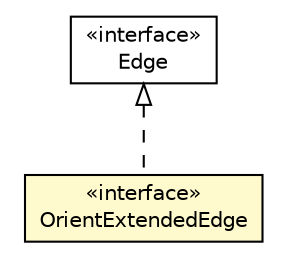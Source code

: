 #!/usr/local/bin/dot
#
# Class diagram 
# Generated by UMLGraph version R5_6-24-gf6e263 (http://www.umlgraph.org/)
#

digraph G {
	edge [fontname="Helvetica",fontsize=10,labelfontname="Helvetica",labelfontsize=10];
	node [fontname="Helvetica",fontsize=10,shape=plaintext];
	nodesep=0.25;
	ranksep=0.5;
	// com.tinkerpop.blueprints.impls.orient.OrientExtendedEdge
	c8045428 [label=<<table title="com.tinkerpop.blueprints.impls.orient.OrientExtendedEdge" border="0" cellborder="1" cellspacing="0" cellpadding="2" port="p" bgcolor="lemonChiffon" href="./OrientExtendedEdge.html">
		<tr><td><table border="0" cellspacing="0" cellpadding="1">
<tr><td align="center" balign="center"> &#171;interface&#187; </td></tr>
<tr><td align="center" balign="center"> OrientExtendedEdge </td></tr>
		</table></td></tr>
		</table>>, URL="./OrientExtendedEdge.html", fontname="Helvetica", fontcolor="black", fontsize=10.0];
	//com.tinkerpop.blueprints.impls.orient.OrientExtendedEdge implements com.tinkerpop.blueprints.Edge
	c8045790:p -> c8045428:p [dir=back,arrowtail=empty,style=dashed];
	// com.tinkerpop.blueprints.Edge
	c8045790 [label=<<table title="com.tinkerpop.blueprints.Edge" border="0" cellborder="1" cellspacing="0" cellpadding="2" port="p" href="http://java.sun.com/j2se/1.4.2/docs/api/com/tinkerpop/blueprints/Edge.html">
		<tr><td><table border="0" cellspacing="0" cellpadding="1">
<tr><td align="center" balign="center"> &#171;interface&#187; </td></tr>
<tr><td align="center" balign="center"> Edge </td></tr>
		</table></td></tr>
		</table>>, URL="http://java.sun.com/j2se/1.4.2/docs/api/com/tinkerpop/blueprints/Edge.html", fontname="Helvetica", fontcolor="black", fontsize=10.0];
}

